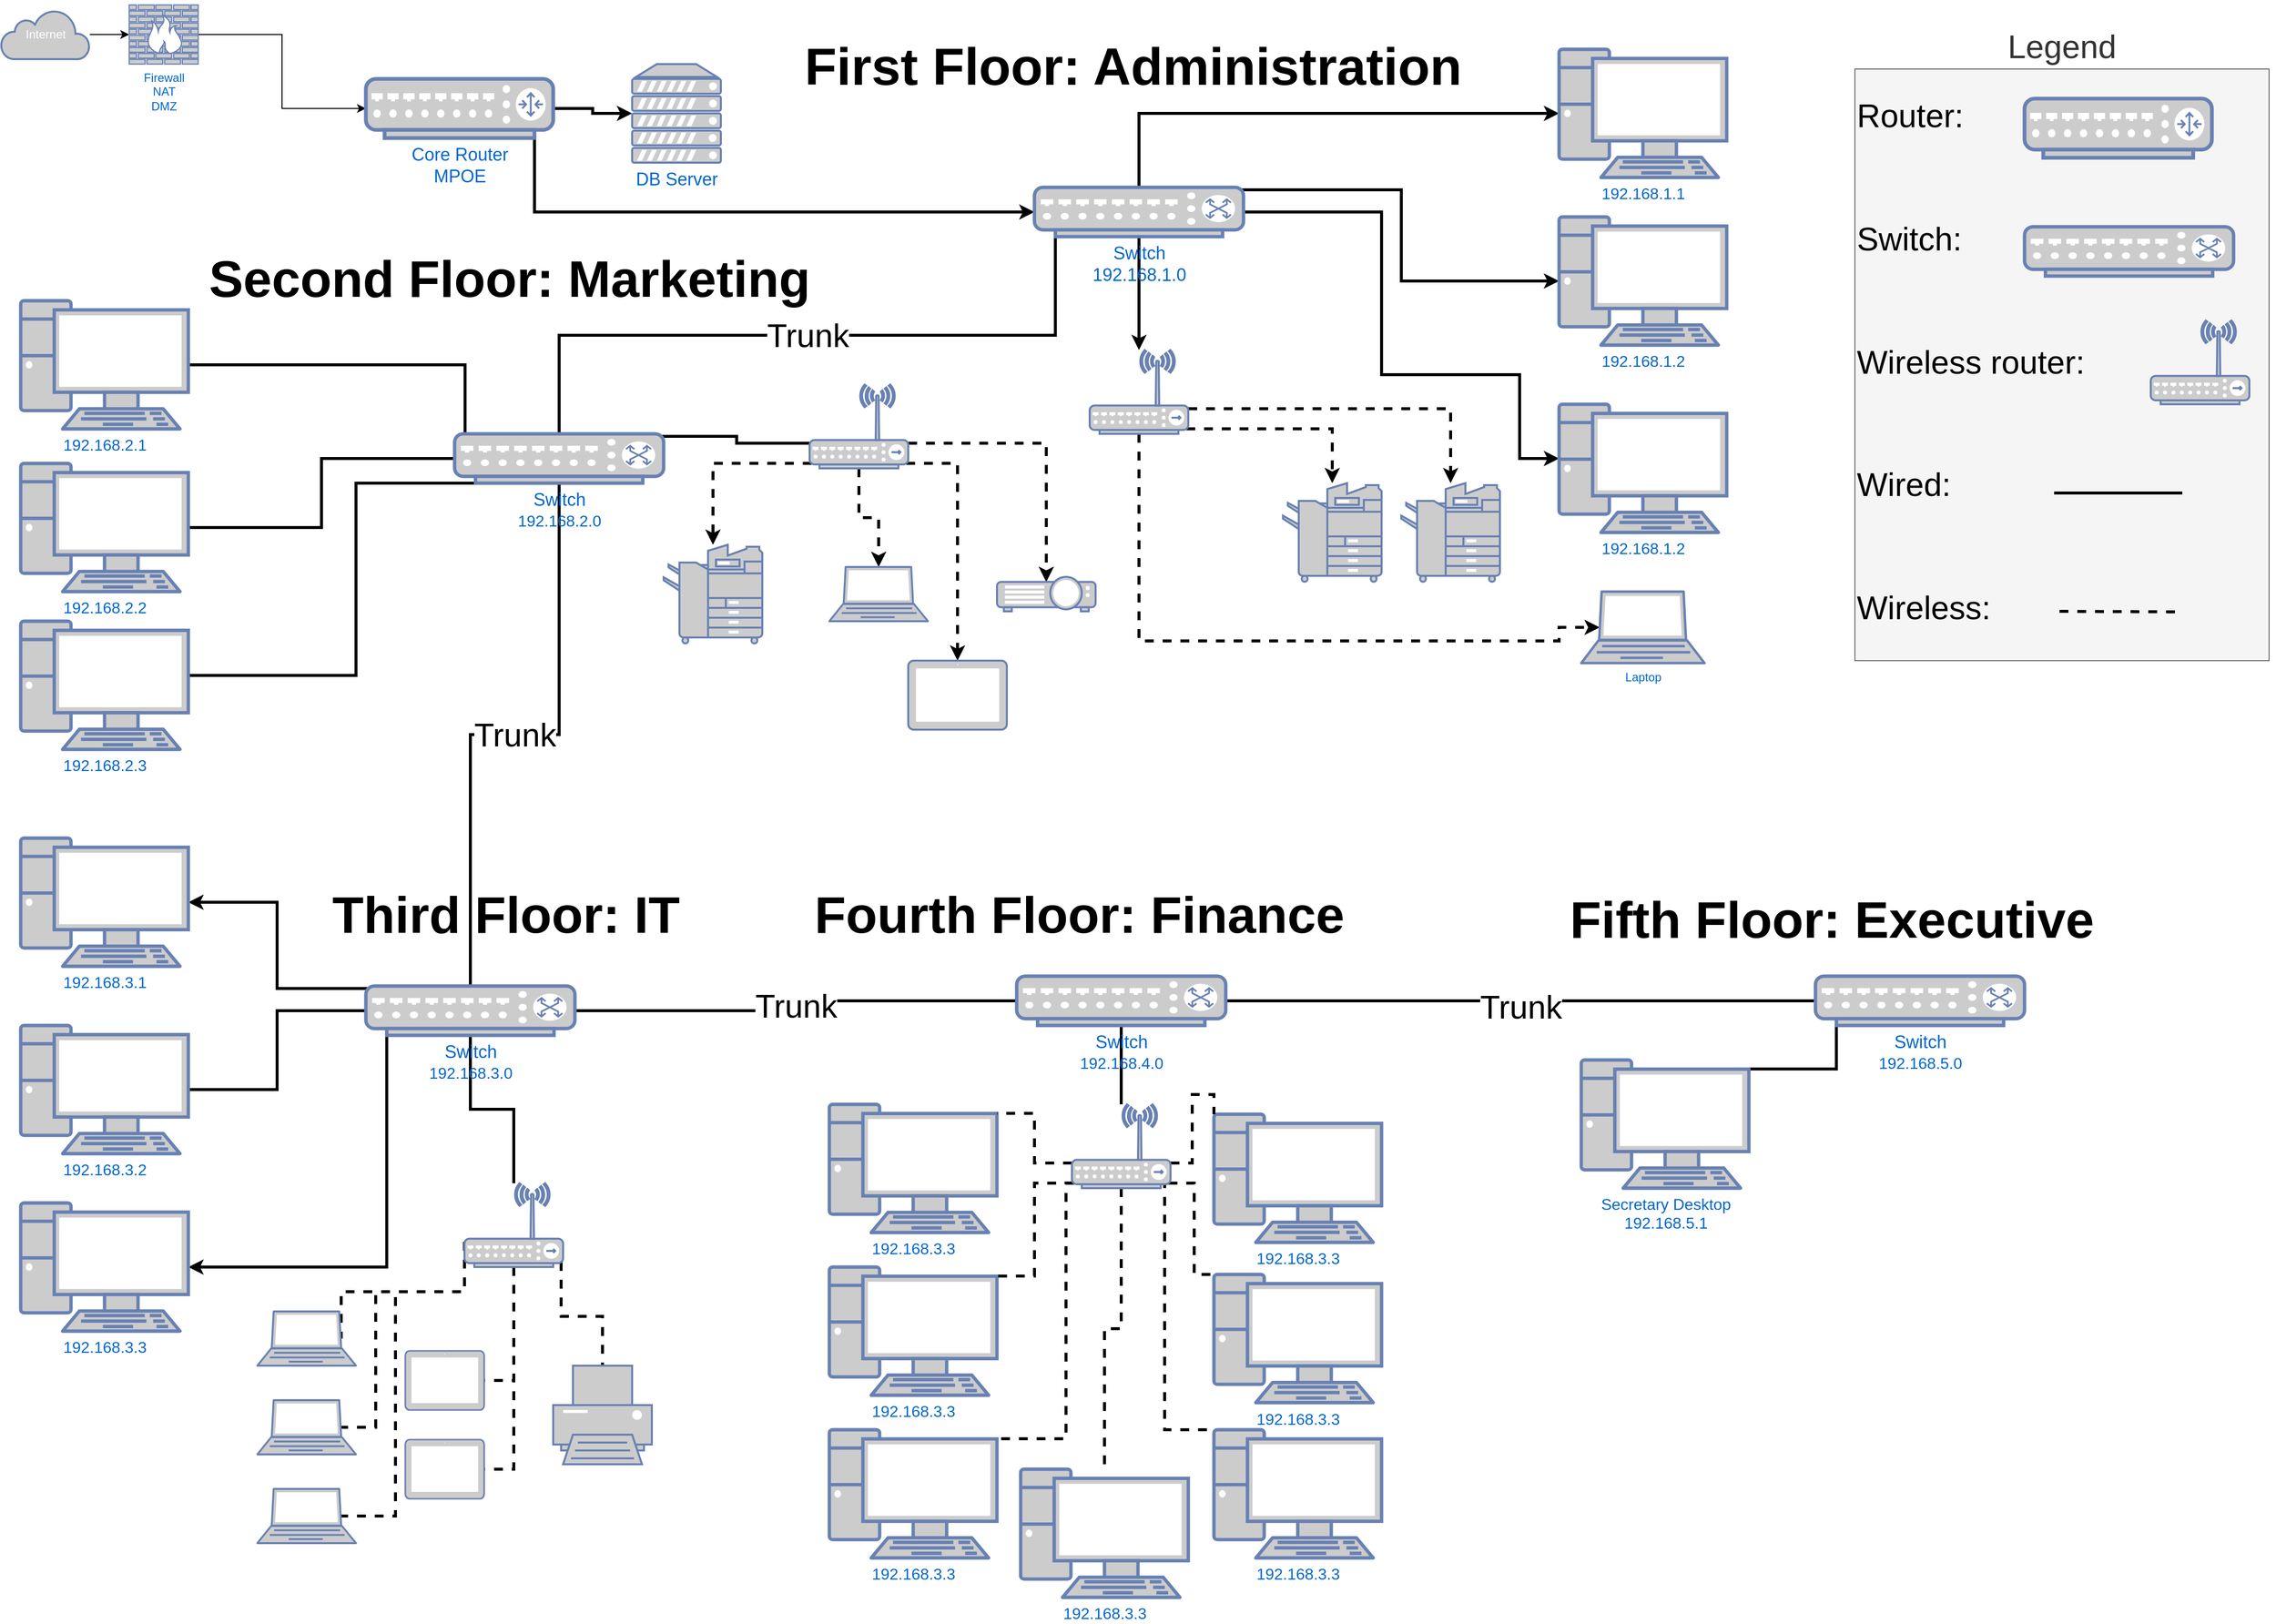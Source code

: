 <mxfile version="17.4.5" type="github">
  <diagram id="P3If8hHnJtQW5MDhgNXn" name="Page-1">
    <mxGraphModel dx="3460" dy="1823" grid="1" gridSize="10" guides="1" tooltips="1" connect="1" arrows="1" fold="1" page="1" pageScale="1" pageWidth="2336" pageHeight="1654" math="0" shadow="0">
      <root>
        <mxCell id="0" />
        <mxCell id="1" parent="0" />
        <mxCell id="7JDwlH0h02J3nJGDVh9B-3" style="edgeStyle=orthogonalEdgeStyle;rounded=0;orthogonalLoop=1;jettySize=auto;html=1;" edge="1" parent="1" source="7JDwlH0h02J3nJGDVh9B-1" target="7JDwlH0h02J3nJGDVh9B-2">
          <mxGeometry relative="1" as="geometry" />
        </mxCell>
        <mxCell id="7JDwlH0h02J3nJGDVh9B-1" value="Internet" style="html=1;outlineConnect=0;fillColor=#CCCCCC;strokeColor=#6881B3;gradientColor=none;gradientDirection=north;strokeWidth=2;shape=mxgraph.networks.cloud;fontColor=#ffffff;" vertex="1" parent="1">
          <mxGeometry x="20" y="10" width="90" height="50" as="geometry" />
        </mxCell>
        <mxCell id="7JDwlH0h02J3nJGDVh9B-5" style="edgeStyle=orthogonalEdgeStyle;rounded=0;orthogonalLoop=1;jettySize=auto;html=1;entryX=0;entryY=0.5;entryDx=0;entryDy=0;entryPerimeter=0;" edge="1" parent="1" source="7JDwlH0h02J3nJGDVh9B-2" target="7JDwlH0h02J3nJGDVh9B-4">
          <mxGeometry relative="1" as="geometry" />
        </mxCell>
        <mxCell id="7JDwlH0h02J3nJGDVh9B-2" value="Firewall&lt;br&gt;NAT&lt;br&gt;DMZ" style="fontColor=#0066CC;verticalAlign=top;verticalLabelPosition=bottom;labelPosition=center;align=center;html=1;outlineConnect=0;fillColor=#CCCCCC;strokeColor=#6881B3;gradientColor=none;gradientDirection=north;strokeWidth=2;shape=mxgraph.networks.firewall;" vertex="1" parent="1">
          <mxGeometry x="150" y="5" width="70" height="60" as="geometry" />
        </mxCell>
        <mxCell id="7JDwlH0h02J3nJGDVh9B-18" style="edgeStyle=orthogonalEdgeStyle;rounded=0;orthogonalLoop=1;jettySize=auto;html=1;exitX=0.9;exitY=1;exitDx=0;exitDy=0;exitPerimeter=0;entryX=0;entryY=0.5;entryDx=0;entryDy=0;entryPerimeter=0;strokeWidth=3;" edge="1" parent="1" source="7JDwlH0h02J3nJGDVh9B-4" target="7JDwlH0h02J3nJGDVh9B-10">
          <mxGeometry relative="1" as="geometry" />
        </mxCell>
        <mxCell id="7JDwlH0h02J3nJGDVh9B-43" style="edgeStyle=orthogonalEdgeStyle;rounded=0;orthogonalLoop=1;jettySize=auto;html=1;entryX=0;entryY=0.5;entryDx=0;entryDy=0;entryPerimeter=0;fontSize=53;strokeWidth=3;" edge="1" parent="1" source="7JDwlH0h02J3nJGDVh9B-4" target="7JDwlH0h02J3nJGDVh9B-42">
          <mxGeometry relative="1" as="geometry" />
        </mxCell>
        <mxCell id="7JDwlH0h02J3nJGDVh9B-4" value="Core Router&lt;br&gt;MPOE" style="fontColor=#0066CC;verticalAlign=top;verticalLabelPosition=bottom;labelPosition=center;align=center;html=1;outlineConnect=0;fillColor=#CCCCCC;strokeColor=#6881B3;gradientColor=none;gradientDirection=north;strokeWidth=2;shape=mxgraph.networks.router;fontSize=18;" vertex="1" parent="1">
          <mxGeometry x="390" y="80" width="190" height="60" as="geometry" />
        </mxCell>
        <mxCell id="7JDwlH0h02J3nJGDVh9B-22" style="edgeStyle=orthogonalEdgeStyle;rounded=0;orthogonalLoop=1;jettySize=auto;html=1;exitX=0.5;exitY=1;exitDx=0;exitDy=0;exitPerimeter=0;strokeWidth=3;" edge="1" parent="1" source="7JDwlH0h02J3nJGDVh9B-10" target="7JDwlH0h02J3nJGDVh9B-21">
          <mxGeometry relative="1" as="geometry" />
        </mxCell>
        <mxCell id="7JDwlH0h02J3nJGDVh9B-27" style="edgeStyle=orthogonalEdgeStyle;rounded=0;orthogonalLoop=1;jettySize=auto;html=1;exitX=0.5;exitY=0;exitDx=0;exitDy=0;exitPerimeter=0;strokeWidth=3;entryX=0;entryY=0.5;entryDx=0;entryDy=0;entryPerimeter=0;" edge="1" parent="1" source="7JDwlH0h02J3nJGDVh9B-10" target="7JDwlH0h02J3nJGDVh9B-19">
          <mxGeometry relative="1" as="geometry" />
        </mxCell>
        <mxCell id="7JDwlH0h02J3nJGDVh9B-28" style="edgeStyle=orthogonalEdgeStyle;rounded=0;orthogonalLoop=1;jettySize=auto;html=1;exitX=0.95;exitY=0.05;exitDx=0;exitDy=0;exitPerimeter=0;entryX=0;entryY=0.5;entryDx=0;entryDy=0;entryPerimeter=0;strokeWidth=3;" edge="1" parent="1" source="7JDwlH0h02J3nJGDVh9B-10" target="7JDwlH0h02J3nJGDVh9B-24">
          <mxGeometry relative="1" as="geometry" />
        </mxCell>
        <mxCell id="7JDwlH0h02J3nJGDVh9B-30" style="edgeStyle=orthogonalEdgeStyle;rounded=0;orthogonalLoop=1;jettySize=auto;html=1;exitX=1;exitY=0.5;exitDx=0;exitDy=0;exitPerimeter=0;strokeWidth=3;" edge="1" parent="1" source="7JDwlH0h02J3nJGDVh9B-10" target="7JDwlH0h02J3nJGDVh9B-39">
          <mxGeometry relative="1" as="geometry">
            <mxPoint x="1600" y="460" as="targetPoint" />
            <Array as="points">
              <mxPoint x="1420" y="215" />
              <mxPoint x="1420" y="380" />
              <mxPoint x="1560" y="380" />
              <mxPoint x="1560" y="465" />
            </Array>
          </mxGeometry>
        </mxCell>
        <mxCell id="7JDwlH0h02J3nJGDVh9B-38" value="Trunk&lt;font style=&quot;font-size: 33px;&quot;&gt;&lt;br style=&quot;font-size: 33px;&quot;&gt;&lt;/font&gt;" style="edgeStyle=orthogonalEdgeStyle;rounded=0;orthogonalLoop=1;jettySize=auto;html=1;exitX=0.1;exitY=1;exitDx=0;exitDy=0;exitPerimeter=0;fontSize=33;strokeWidth=3;endArrow=none;endFill=0;" edge="1" parent="1" source="7JDwlH0h02J3nJGDVh9B-10" target="7JDwlH0h02J3nJGDVh9B-37">
          <mxGeometry relative="1" as="geometry" />
        </mxCell>
        <mxCell id="7JDwlH0h02J3nJGDVh9B-10" value="Switch&lt;br&gt;192.168.1.0" style="fontColor=#0066CC;verticalAlign=top;verticalLabelPosition=bottom;labelPosition=center;align=center;html=1;outlineConnect=0;fillColor=#CCCCCC;strokeColor=#6881B3;gradientColor=none;gradientDirection=north;strokeWidth=2;shape=mxgraph.networks.switch;fontSize=18;" vertex="1" parent="1">
          <mxGeometry x="1068" y="190" width="212" height="50" as="geometry" />
        </mxCell>
        <mxCell id="7JDwlH0h02J3nJGDVh9B-19" value="192.168.1.1" style="fontColor=#0066CC;verticalAlign=top;verticalLabelPosition=bottom;labelPosition=center;align=center;html=1;outlineConnect=0;fillColor=#CCCCCC;strokeColor=#6881B3;gradientColor=none;gradientDirection=north;strokeWidth=2;shape=mxgraph.networks.pc;fontSize=16;" vertex="1" parent="1">
          <mxGeometry x="1600" y="50" width="170" height="130" as="geometry" />
        </mxCell>
        <mxCell id="7JDwlH0h02J3nJGDVh9B-33" style="edgeStyle=orthogonalEdgeStyle;rounded=0;orthogonalLoop=1;jettySize=auto;html=1;exitX=1;exitY=0.7;exitDx=0;exitDy=0;exitPerimeter=0;strokeWidth=3;dashed=1;" edge="1" parent="1" source="7JDwlH0h02J3nJGDVh9B-21" target="7JDwlH0h02J3nJGDVh9B-32">
          <mxGeometry relative="1" as="geometry" />
        </mxCell>
        <mxCell id="7JDwlH0h02J3nJGDVh9B-34" style="edgeStyle=orthogonalEdgeStyle;rounded=0;orthogonalLoop=1;jettySize=auto;html=1;exitX=0.98;exitY=0.94;exitDx=0;exitDy=0;exitPerimeter=0;dashed=1;strokeWidth=3;" edge="1" parent="1" source="7JDwlH0h02J3nJGDVh9B-21" target="7JDwlH0h02J3nJGDVh9B-31">
          <mxGeometry relative="1" as="geometry" />
        </mxCell>
        <mxCell id="7JDwlH0h02J3nJGDVh9B-36" style="edgeStyle=orthogonalEdgeStyle;rounded=0;orthogonalLoop=1;jettySize=auto;html=1;exitX=0.5;exitY=1;exitDx=0;exitDy=0;exitPerimeter=0;dashed=1;strokeWidth=3;entryX=0.15;entryY=0.5;entryDx=0;entryDy=0;entryPerimeter=0;" edge="1" parent="1" source="7JDwlH0h02J3nJGDVh9B-21" target="7JDwlH0h02J3nJGDVh9B-35">
          <mxGeometry relative="1" as="geometry">
            <Array as="points">
              <mxPoint x="1174" y="650" />
              <mxPoint x="1600" y="650" />
              <mxPoint x="1600" y="636" />
            </Array>
          </mxGeometry>
        </mxCell>
        <mxCell id="7JDwlH0h02J3nJGDVh9B-21" value="" style="fontColor=#0066CC;verticalAlign=top;verticalLabelPosition=bottom;labelPosition=center;align=center;html=1;outlineConnect=0;fillColor=#CCCCCC;strokeColor=#6881B3;gradientColor=none;gradientDirection=north;strokeWidth=2;shape=mxgraph.networks.wireless_hub;" vertex="1" parent="1">
          <mxGeometry x="1124" y="355" width="100" height="85" as="geometry" />
        </mxCell>
        <mxCell id="7JDwlH0h02J3nJGDVh9B-24" value="192.168.1.2" style="fontColor=#0066CC;verticalAlign=top;verticalLabelPosition=bottom;labelPosition=center;align=center;html=1;outlineConnect=0;fillColor=#CCCCCC;strokeColor=#6881B3;gradientColor=none;gradientDirection=north;strokeWidth=2;shape=mxgraph.networks.pc;fontSize=16;" vertex="1" parent="1">
          <mxGeometry x="1600" y="220" width="170" height="130" as="geometry" />
        </mxCell>
        <mxCell id="7JDwlH0h02J3nJGDVh9B-31" value="" style="fontColor=#0066CC;verticalAlign=top;verticalLabelPosition=bottom;labelPosition=center;align=center;html=1;outlineConnect=0;fillColor=#CCCCCC;strokeColor=#6881B3;gradientColor=none;gradientDirection=north;strokeWidth=2;shape=mxgraph.networks.copier;" vertex="1" parent="1">
          <mxGeometry x="1320" y="490" width="100" height="100" as="geometry" />
        </mxCell>
        <mxCell id="7JDwlH0h02J3nJGDVh9B-32" value="" style="fontColor=#0066CC;verticalAlign=top;verticalLabelPosition=bottom;labelPosition=center;align=center;html=1;outlineConnect=0;fillColor=#CCCCCC;strokeColor=#6881B3;gradientColor=none;gradientDirection=north;strokeWidth=2;shape=mxgraph.networks.copier;" vertex="1" parent="1">
          <mxGeometry x="1440" y="490" width="100" height="100" as="geometry" />
        </mxCell>
        <mxCell id="7JDwlH0h02J3nJGDVh9B-35" value="Laptop" style="fontColor=#0066CC;verticalAlign=top;verticalLabelPosition=bottom;labelPosition=center;align=center;html=1;outlineConnect=0;fillColor=#CCCCCC;strokeColor=#6881B3;gradientColor=none;gradientDirection=north;strokeWidth=2;shape=mxgraph.networks.laptop;" vertex="1" parent="1">
          <mxGeometry x="1622.5" y="600" width="125" height="72.5" as="geometry" />
        </mxCell>
        <mxCell id="7JDwlH0h02J3nJGDVh9B-46" style="edgeStyle=orthogonalEdgeStyle;rounded=0;orthogonalLoop=1;jettySize=auto;html=1;exitX=0.95;exitY=0.05;exitDx=0;exitDy=0;exitPerimeter=0;entryX=0;entryY=0.7;entryDx=0;entryDy=0;entryPerimeter=0;fontSize=18;strokeWidth=3;endArrow=none;endFill=0;" edge="1" parent="1" source="7JDwlH0h02J3nJGDVh9B-37" target="7JDwlH0h02J3nJGDVh9B-45">
          <mxGeometry relative="1" as="geometry" />
        </mxCell>
        <mxCell id="7JDwlH0h02J3nJGDVh9B-50" style="edgeStyle=orthogonalEdgeStyle;rounded=0;orthogonalLoop=1;jettySize=auto;html=1;exitX=0.05;exitY=0.05;exitDx=0;exitDy=0;exitPerimeter=0;entryX=1;entryY=0.5;entryDx=0;entryDy=0;entryPerimeter=0;fontSize=18;strokeWidth=3;endArrow=none;endFill=0;" edge="1" parent="1" source="7JDwlH0h02J3nJGDVh9B-37" target="7JDwlH0h02J3nJGDVh9B-49">
          <mxGeometry relative="1" as="geometry">
            <Array as="points">
              <mxPoint x="491" y="370" />
            </Array>
          </mxGeometry>
        </mxCell>
        <mxCell id="7JDwlH0h02J3nJGDVh9B-51" style="edgeStyle=orthogonalEdgeStyle;rounded=0;orthogonalLoop=1;jettySize=auto;html=1;exitX=0;exitY=0.5;exitDx=0;exitDy=0;exitPerimeter=0;entryX=1;entryY=0.5;entryDx=0;entryDy=0;entryPerimeter=0;fontSize=18;strokeWidth=3;endArrow=none;endFill=0;" edge="1" parent="1" source="7JDwlH0h02J3nJGDVh9B-37" target="7JDwlH0h02J3nJGDVh9B-48">
          <mxGeometry relative="1" as="geometry" />
        </mxCell>
        <mxCell id="7JDwlH0h02J3nJGDVh9B-52" style="edgeStyle=orthogonalEdgeStyle;rounded=0;orthogonalLoop=1;jettySize=auto;html=1;exitX=0.1;exitY=1;exitDx=0;exitDy=0;exitPerimeter=0;entryX=1;entryY=0.5;entryDx=0;entryDy=0;entryPerimeter=0;fontSize=18;strokeWidth=3;endArrow=none;endFill=0;" edge="1" parent="1" source="7JDwlH0h02J3nJGDVh9B-37" target="7JDwlH0h02J3nJGDVh9B-47">
          <mxGeometry relative="1" as="geometry">
            <Array as="points">
              <mxPoint x="380" y="490" />
              <mxPoint x="380" y="685" />
            </Array>
          </mxGeometry>
        </mxCell>
        <mxCell id="7JDwlH0h02J3nJGDVh9B-55" value="Trunk&lt;font style=&quot;font-size: 33px;&quot;&gt;&lt;br style=&quot;font-size: 33px;&quot;&gt;&lt;/font&gt;" style="edgeStyle=orthogonalEdgeStyle;rounded=0;orthogonalLoop=1;jettySize=auto;html=1;fontSize=33;strokeWidth=3;endArrow=none;endFill=0;" edge="1" parent="1" source="7JDwlH0h02J3nJGDVh9B-37" target="7JDwlH0h02J3nJGDVh9B-54">
          <mxGeometry relative="1" as="geometry" />
        </mxCell>
        <mxCell id="7JDwlH0h02J3nJGDVh9B-37" value="&lt;span style=&quot;font-size: 18px&quot;&gt;Switch&lt;br&gt;&lt;/span&gt;192.168.2.0" style="fontColor=#0066CC;verticalAlign=top;verticalLabelPosition=bottom;labelPosition=center;align=center;html=1;outlineConnect=0;fillColor=#CCCCCC;strokeColor=#6881B3;gradientColor=none;gradientDirection=north;strokeWidth=2;shape=mxgraph.networks.switch;fontSize=16;" vertex="1" parent="1">
          <mxGeometry x="480" y="440" width="212" height="50" as="geometry" />
        </mxCell>
        <mxCell id="7JDwlH0h02J3nJGDVh9B-39" value="192.168.1.2" style="fontColor=#0066CC;verticalAlign=top;verticalLabelPosition=bottom;labelPosition=center;align=center;html=1;outlineConnect=0;fillColor=#CCCCCC;strokeColor=#6881B3;gradientColor=none;gradientDirection=north;strokeWidth=2;shape=mxgraph.networks.pc;fontSize=16;" vertex="1" parent="1">
          <mxGeometry x="1600" y="410" width="170" height="130" as="geometry" />
        </mxCell>
        <mxCell id="7JDwlH0h02J3nJGDVh9B-40" value="Legend" style="rounded=0;whiteSpace=wrap;html=1;fontSize=33;labelPosition=center;verticalLabelPosition=top;align=center;verticalAlign=bottom;fillColor=#f5f5f5;strokeColor=#666666;fontColor=#333333;" vertex="1" parent="1">
          <mxGeometry x="1900" y="70" width="420" height="600" as="geometry" />
        </mxCell>
        <mxCell id="7JDwlH0h02J3nJGDVh9B-41" value="&lt;h1 style=&quot;font-size: 53px&quot;&gt;First Floor: Administration&lt;/h1&gt;" style="text;html=1;strokeColor=none;fillColor=none;spacing=5;spacingTop=-20;whiteSpace=wrap;overflow=hidden;rounded=0;fontSize=33;" vertex="1" parent="1">
          <mxGeometry x="830" y="10" width="720" height="105" as="geometry" />
        </mxCell>
        <mxCell id="7JDwlH0h02J3nJGDVh9B-42" value="DB Server&lt;font style=&quot;font-size: 18px;&quot;&gt;&lt;br style=&quot;font-size: 18px;&quot;&gt;&lt;/font&gt;" style="fontColor=#0066CC;verticalAlign=top;verticalLabelPosition=bottom;labelPosition=center;align=center;html=1;outlineConnect=0;fillColor=#CCCCCC;strokeColor=#6881B3;gradientColor=none;gradientDirection=north;strokeWidth=2;shape=mxgraph.networks.server;fontSize=18;" vertex="1" parent="1">
          <mxGeometry x="660" y="65" width="90" height="100" as="geometry" />
        </mxCell>
        <mxCell id="7JDwlH0h02J3nJGDVh9B-59" style="edgeStyle=orthogonalEdgeStyle;rounded=0;orthogonalLoop=1;jettySize=auto;html=1;exitX=0.02;exitY=0.94;exitDx=0;exitDy=0;exitPerimeter=0;fontSize=33;strokeWidth=3;dashed=1;" edge="1" parent="1" source="7JDwlH0h02J3nJGDVh9B-45" target="7JDwlH0h02J3nJGDVh9B-57">
          <mxGeometry relative="1" as="geometry" />
        </mxCell>
        <mxCell id="7JDwlH0h02J3nJGDVh9B-60" style="edgeStyle=orthogonalEdgeStyle;rounded=0;orthogonalLoop=1;jettySize=auto;html=1;exitX=0.5;exitY=1;exitDx=0;exitDy=0;exitPerimeter=0;entryX=0.5;entryY=0;entryDx=0;entryDy=0;entryPerimeter=0;fontSize=33;strokeWidth=3;dashed=1;" edge="1" parent="1" source="7JDwlH0h02J3nJGDVh9B-45" target="7JDwlH0h02J3nJGDVh9B-58">
          <mxGeometry relative="1" as="geometry" />
        </mxCell>
        <mxCell id="7JDwlH0h02J3nJGDVh9B-63" style="edgeStyle=orthogonalEdgeStyle;rounded=0;orthogonalLoop=1;jettySize=auto;html=1;exitX=1;exitY=0.7;exitDx=0;exitDy=0;exitPerimeter=0;entryX=0.5;entryY=0.15;entryDx=0;entryDy=0;entryPerimeter=0;fontSize=33;strokeWidth=3;dashed=1;" edge="1" parent="1" source="7JDwlH0h02J3nJGDVh9B-45" target="7JDwlH0h02J3nJGDVh9B-56">
          <mxGeometry relative="1" as="geometry" />
        </mxCell>
        <mxCell id="7JDwlH0h02J3nJGDVh9B-65" style="edgeStyle=orthogonalEdgeStyle;rounded=0;orthogonalLoop=1;jettySize=auto;html=1;exitX=0.98;exitY=0.94;exitDx=0;exitDy=0;exitPerimeter=0;fontSize=33;strokeWidth=3;dashed=1;" edge="1" parent="1" source="7JDwlH0h02J3nJGDVh9B-45" target="7JDwlH0h02J3nJGDVh9B-64">
          <mxGeometry relative="1" as="geometry">
            <Array as="points">
              <mxPoint x="990" y="470" />
            </Array>
          </mxGeometry>
        </mxCell>
        <mxCell id="7JDwlH0h02J3nJGDVh9B-45" value="" style="fontColor=#0066CC;verticalAlign=top;verticalLabelPosition=bottom;labelPosition=center;align=center;html=1;outlineConnect=0;fillColor=#CCCCCC;strokeColor=#6881B3;gradientColor=none;gradientDirection=north;strokeWidth=2;shape=mxgraph.networks.wireless_hub;fontSize=18;" vertex="1" parent="1">
          <mxGeometry x="840" y="390" width="100" height="85" as="geometry" />
        </mxCell>
        <mxCell id="7JDwlH0h02J3nJGDVh9B-47" value="192.168.2.3" style="fontColor=#0066CC;verticalAlign=top;verticalLabelPosition=bottom;labelPosition=center;align=center;html=1;outlineConnect=0;fillColor=#CCCCCC;strokeColor=#6881B3;gradientColor=none;gradientDirection=north;strokeWidth=2;shape=mxgraph.networks.pc;fontSize=16;" vertex="1" parent="1">
          <mxGeometry x="40" y="630" width="170" height="130" as="geometry" />
        </mxCell>
        <mxCell id="7JDwlH0h02J3nJGDVh9B-48" value="192.168.2.2" style="fontColor=#0066CC;verticalAlign=top;verticalLabelPosition=bottom;labelPosition=center;align=center;html=1;outlineConnect=0;fillColor=#CCCCCC;strokeColor=#6881B3;gradientColor=none;gradientDirection=north;strokeWidth=2;shape=mxgraph.networks.pc;fontSize=16;" vertex="1" parent="1">
          <mxGeometry x="40" y="470" width="170" height="130" as="geometry" />
        </mxCell>
        <mxCell id="7JDwlH0h02J3nJGDVh9B-49" value="192.168.2.1" style="fontColor=#0066CC;verticalAlign=top;verticalLabelPosition=bottom;labelPosition=center;align=center;html=1;outlineConnect=0;fillColor=#CCCCCC;strokeColor=#6881B3;gradientColor=none;gradientDirection=north;strokeWidth=2;shape=mxgraph.networks.pc;fontSize=16;" vertex="1" parent="1">
          <mxGeometry x="40" y="305" width="170" height="130" as="geometry" />
        </mxCell>
        <mxCell id="7JDwlH0h02J3nJGDVh9B-53" value="&lt;h1&gt;&lt;font style=&quot;font-size: 52px&quot;&gt;Second Floor: Marketing&lt;/font&gt;&lt;/h1&gt;" style="text;html=1;strokeColor=none;fillColor=none;spacing=5;spacingTop=-20;whiteSpace=wrap;overflow=hidden;rounded=0;fontSize=33;" vertex="1" parent="1">
          <mxGeometry x="226" y="205" width="680" height="150" as="geometry" />
        </mxCell>
        <mxCell id="7JDwlH0h02J3nJGDVh9B-69" style="edgeStyle=orthogonalEdgeStyle;rounded=0;orthogonalLoop=1;jettySize=auto;html=1;exitX=0.05;exitY=0.05;exitDx=0;exitDy=0;exitPerimeter=0;entryX=1;entryY=0.5;entryDx=0;entryDy=0;entryPerimeter=0;fontSize=33;strokeWidth=3;" edge="1" parent="1" source="7JDwlH0h02J3nJGDVh9B-54" target="7JDwlH0h02J3nJGDVh9B-68">
          <mxGeometry relative="1" as="geometry" />
        </mxCell>
        <mxCell id="7JDwlH0h02J3nJGDVh9B-70" style="edgeStyle=orthogonalEdgeStyle;rounded=0;orthogonalLoop=1;jettySize=auto;html=1;exitX=0;exitY=0.5;exitDx=0;exitDy=0;exitPerimeter=0;entryX=1;entryY=0.5;entryDx=0;entryDy=0;entryPerimeter=0;fontSize=33;strokeWidth=3;endArrow=none;endFill=0;" edge="1" parent="1" source="7JDwlH0h02J3nJGDVh9B-54" target="7JDwlH0h02J3nJGDVh9B-67">
          <mxGeometry relative="1" as="geometry" />
        </mxCell>
        <mxCell id="7JDwlH0h02J3nJGDVh9B-71" style="edgeStyle=orthogonalEdgeStyle;rounded=0;orthogonalLoop=1;jettySize=auto;html=1;exitX=0.1;exitY=1;exitDx=0;exitDy=0;exitPerimeter=0;entryX=1;entryY=0.5;entryDx=0;entryDy=0;entryPerimeter=0;fontSize=33;strokeWidth=3;" edge="1" parent="1" source="7JDwlH0h02J3nJGDVh9B-54" target="7JDwlH0h02J3nJGDVh9B-66">
          <mxGeometry relative="1" as="geometry" />
        </mxCell>
        <mxCell id="7JDwlH0h02J3nJGDVh9B-73" value="Trunk" style="edgeStyle=orthogonalEdgeStyle;rounded=0;orthogonalLoop=1;jettySize=auto;html=1;exitX=1;exitY=0.5;exitDx=0;exitDy=0;exitPerimeter=0;entryX=0;entryY=0.5;entryDx=0;entryDy=0;entryPerimeter=0;fontSize=33;strokeWidth=3;endArrow=none;endFill=0;" edge="1" parent="1" source="7JDwlH0h02J3nJGDVh9B-54" target="7JDwlH0h02J3nJGDVh9B-72">
          <mxGeometry relative="1" as="geometry" />
        </mxCell>
        <mxCell id="7JDwlH0h02J3nJGDVh9B-78" style="edgeStyle=orthogonalEdgeStyle;rounded=0;orthogonalLoop=1;jettySize=auto;html=1;exitX=0.5;exitY=1;exitDx=0;exitDy=0;exitPerimeter=0;fontSize=33;endArrow=none;endFill=0;strokeWidth=3;" edge="1" parent="1" source="7JDwlH0h02J3nJGDVh9B-54" target="7JDwlH0h02J3nJGDVh9B-76">
          <mxGeometry relative="1" as="geometry" />
        </mxCell>
        <mxCell id="7JDwlH0h02J3nJGDVh9B-54" value="&lt;span style=&quot;font-size: 18px&quot;&gt;Switch&lt;br&gt;&lt;/span&gt;192.168.3.0" style="fontColor=#0066CC;verticalAlign=top;verticalLabelPosition=bottom;labelPosition=center;align=center;html=1;outlineConnect=0;fillColor=#CCCCCC;strokeColor=#6881B3;gradientColor=none;gradientDirection=north;strokeWidth=2;shape=mxgraph.networks.switch;fontSize=16;" vertex="1" parent="1">
          <mxGeometry x="390" y="1000" width="212" height="50" as="geometry" />
        </mxCell>
        <mxCell id="7JDwlH0h02J3nJGDVh9B-56" value="" style="fontColor=#0066CC;verticalAlign=top;verticalLabelPosition=bottom;labelPosition=center;align=center;html=1;outlineConnect=0;fillColor=#CCCCCC;strokeColor=#6881B3;gradientColor=none;gradientDirection=north;strokeWidth=2;shape=mxgraph.networks.video_projector;fontSize=33;" vertex="1" parent="1">
          <mxGeometry x="1030" y="585" width="100" height="35" as="geometry" />
        </mxCell>
        <mxCell id="7JDwlH0h02J3nJGDVh9B-57" value="" style="fontColor=#0066CC;verticalAlign=top;verticalLabelPosition=bottom;labelPosition=center;align=center;html=1;outlineConnect=0;fillColor=#CCCCCC;strokeColor=#6881B3;gradientColor=none;gradientDirection=north;strokeWidth=2;shape=mxgraph.networks.copier;fontSize=33;" vertex="1" parent="1">
          <mxGeometry x="692" y="552.5" width="100" height="100" as="geometry" />
        </mxCell>
        <mxCell id="7JDwlH0h02J3nJGDVh9B-58" value="" style="fontColor=#0066CC;verticalAlign=top;verticalLabelPosition=bottom;labelPosition=center;align=center;html=1;outlineConnect=0;fillColor=#CCCCCC;strokeColor=#6881B3;gradientColor=none;gradientDirection=north;strokeWidth=2;shape=mxgraph.networks.laptop;fontSize=33;" vertex="1" parent="1">
          <mxGeometry x="860" y="575" width="100" height="55" as="geometry" />
        </mxCell>
        <mxCell id="7JDwlH0h02J3nJGDVh9B-64" value="" style="fontColor=#0066CC;verticalAlign=top;verticalLabelPosition=bottom;labelPosition=center;align=center;html=1;outlineConnect=0;fillColor=#CCCCCC;strokeColor=#6881B3;gradientColor=none;gradientDirection=north;strokeWidth=2;shape=mxgraph.networks.tablet;fontSize=33;" vertex="1" parent="1">
          <mxGeometry x="940" y="670" width="100" height="70" as="geometry" />
        </mxCell>
        <mxCell id="7JDwlH0h02J3nJGDVh9B-66" value="192.168.3.3" style="fontColor=#0066CC;verticalAlign=top;verticalLabelPosition=bottom;labelPosition=center;align=center;html=1;outlineConnect=0;fillColor=#CCCCCC;strokeColor=#6881B3;gradientColor=none;gradientDirection=north;strokeWidth=2;shape=mxgraph.networks.pc;fontSize=16;" vertex="1" parent="1">
          <mxGeometry x="40" y="1220" width="170" height="130" as="geometry" />
        </mxCell>
        <mxCell id="7JDwlH0h02J3nJGDVh9B-67" value="192.168.3.2" style="fontColor=#0066CC;verticalAlign=top;verticalLabelPosition=bottom;labelPosition=center;align=center;html=1;outlineConnect=0;fillColor=#CCCCCC;strokeColor=#6881B3;gradientColor=none;gradientDirection=north;strokeWidth=2;shape=mxgraph.networks.pc;fontSize=16;" vertex="1" parent="1">
          <mxGeometry x="40" y="1040" width="170" height="130" as="geometry" />
        </mxCell>
        <mxCell id="7JDwlH0h02J3nJGDVh9B-68" value="192.168.3.1" style="fontColor=#0066CC;verticalAlign=top;verticalLabelPosition=bottom;labelPosition=center;align=center;html=1;outlineConnect=0;fillColor=#CCCCCC;strokeColor=#6881B3;gradientColor=none;gradientDirection=north;strokeWidth=2;shape=mxgraph.networks.pc;fontSize=16;" vertex="1" parent="1">
          <mxGeometry x="40" y="850" width="170" height="130" as="geometry" />
        </mxCell>
        <mxCell id="7JDwlH0h02J3nJGDVh9B-95" value="&lt;font style=&quot;font-size: 33px&quot;&gt;Trunk&lt;/font&gt;" style="edgeStyle=orthogonalEdgeStyle;rounded=0;orthogonalLoop=1;jettySize=auto;html=1;exitX=1;exitY=0.5;exitDx=0;exitDy=0;exitPerimeter=0;fontSize=52;endArrow=none;endFill=0;strokeWidth=3;" edge="1" parent="1" source="7JDwlH0h02J3nJGDVh9B-72" target="7JDwlH0h02J3nJGDVh9B-74">
          <mxGeometry relative="1" as="geometry" />
        </mxCell>
        <mxCell id="7JDwlH0h02J3nJGDVh9B-104" style="edgeStyle=orthogonalEdgeStyle;rounded=0;orthogonalLoop=1;jettySize=auto;html=1;exitX=0.5;exitY=1;exitDx=0;exitDy=0;exitPerimeter=0;fontSize=33;endArrow=none;endFill=0;strokeWidth=3;" edge="1" parent="1" source="7JDwlH0h02J3nJGDVh9B-72" target="7JDwlH0h02J3nJGDVh9B-103">
          <mxGeometry relative="1" as="geometry" />
        </mxCell>
        <mxCell id="7JDwlH0h02J3nJGDVh9B-72" value="&lt;span style=&quot;font-size: 18px&quot;&gt;Switch&lt;br&gt;&lt;/span&gt;192.168.4.0" style="fontColor=#0066CC;verticalAlign=top;verticalLabelPosition=bottom;labelPosition=center;align=center;html=1;outlineConnect=0;fillColor=#CCCCCC;strokeColor=#6881B3;gradientColor=none;gradientDirection=north;strokeWidth=2;shape=mxgraph.networks.switch;fontSize=16;" vertex="1" parent="1">
          <mxGeometry x="1050" y="990" width="212" height="50" as="geometry" />
        </mxCell>
        <mxCell id="7JDwlH0h02J3nJGDVh9B-116" style="edgeStyle=orthogonalEdgeStyle;rounded=0;orthogonalLoop=1;jettySize=auto;html=1;exitX=0.1;exitY=1;exitDx=0;exitDy=0;exitPerimeter=0;entryX=1;entryY=0.07;entryDx=0;entryDy=0;entryPerimeter=0;fontSize=33;endArrow=none;endFill=0;strokeWidth=3;" edge="1" parent="1" source="7JDwlH0h02J3nJGDVh9B-74" target="7JDwlH0h02J3nJGDVh9B-115">
          <mxGeometry relative="1" as="geometry" />
        </mxCell>
        <mxCell id="7JDwlH0h02J3nJGDVh9B-74" value="&lt;span style=&quot;font-size: 18px&quot;&gt;Switch&lt;br&gt;&lt;/span&gt;192.168.5.0" style="fontColor=#0066CC;verticalAlign=top;verticalLabelPosition=bottom;labelPosition=center;align=center;html=1;outlineConnect=0;fillColor=#CCCCCC;strokeColor=#6881B3;gradientColor=none;gradientDirection=north;strokeWidth=2;shape=mxgraph.networks.switch;fontSize=16;" vertex="1" parent="1">
          <mxGeometry x="1860" y="990" width="212" height="50" as="geometry" />
        </mxCell>
        <mxCell id="7JDwlH0h02J3nJGDVh9B-90" style="edgeStyle=orthogonalEdgeStyle;rounded=0;orthogonalLoop=1;jettySize=auto;html=1;exitX=0;exitY=0.7;exitDx=0;exitDy=0;exitPerimeter=0;entryX=0.85;entryY=0.5;entryDx=0;entryDy=0;entryPerimeter=0;fontSize=52;endArrow=none;endFill=0;strokeWidth=3;dashed=1;" edge="1" parent="1" source="7JDwlH0h02J3nJGDVh9B-76" target="7JDwlH0h02J3nJGDVh9B-85">
          <mxGeometry relative="1" as="geometry">
            <Array as="points">
              <mxPoint x="490" y="1310" />
              <mxPoint x="365" y="1310" />
            </Array>
          </mxGeometry>
        </mxCell>
        <mxCell id="7JDwlH0h02J3nJGDVh9B-91" style="edgeStyle=orthogonalEdgeStyle;rounded=0;orthogonalLoop=1;jettySize=auto;html=1;exitX=0;exitY=0.7;exitDx=0;exitDy=0;exitPerimeter=0;entryX=0.85;entryY=0.5;entryDx=0;entryDy=0;entryPerimeter=0;fontSize=52;endArrow=none;endFill=0;strokeWidth=3;dashed=1;" edge="1" parent="1" source="7JDwlH0h02J3nJGDVh9B-76" target="7JDwlH0h02J3nJGDVh9B-86">
          <mxGeometry relative="1" as="geometry">
            <Array as="points">
              <mxPoint x="490" y="1310" />
              <mxPoint x="400" y="1310" />
              <mxPoint x="400" y="1448" />
            </Array>
          </mxGeometry>
        </mxCell>
        <mxCell id="7JDwlH0h02J3nJGDVh9B-92" style="edgeStyle=orthogonalEdgeStyle;rounded=0;orthogonalLoop=1;jettySize=auto;html=1;exitX=0;exitY=0.7;exitDx=0;exitDy=0;exitPerimeter=0;entryX=0.85;entryY=0.5;entryDx=0;entryDy=0;entryPerimeter=0;fontSize=52;endArrow=none;endFill=0;strokeWidth=3;dashed=1;" edge="1" parent="1" source="7JDwlH0h02J3nJGDVh9B-76" target="7JDwlH0h02J3nJGDVh9B-87">
          <mxGeometry relative="1" as="geometry">
            <Array as="points">
              <mxPoint x="490" y="1310" />
              <mxPoint x="420" y="1310" />
              <mxPoint x="420" y="1538" />
            </Array>
          </mxGeometry>
        </mxCell>
        <mxCell id="7JDwlH0h02J3nJGDVh9B-93" style="edgeStyle=orthogonalEdgeStyle;rounded=0;orthogonalLoop=1;jettySize=auto;html=1;exitX=0.5;exitY=1;exitDx=0;exitDy=0;exitPerimeter=0;entryX=1;entryY=0.5;entryDx=0;entryDy=0;entryPerimeter=0;dashed=1;fontSize=52;endArrow=none;endFill=0;strokeWidth=3;" edge="1" parent="1" source="7JDwlH0h02J3nJGDVh9B-76" target="7JDwlH0h02J3nJGDVh9B-88">
          <mxGeometry relative="1" as="geometry" />
        </mxCell>
        <mxCell id="7JDwlH0h02J3nJGDVh9B-94" style="edgeStyle=orthogonalEdgeStyle;rounded=0;orthogonalLoop=1;jettySize=auto;html=1;exitX=0.5;exitY=1;exitDx=0;exitDy=0;exitPerimeter=0;entryX=1;entryY=0.5;entryDx=0;entryDy=0;entryPerimeter=0;dashed=1;fontSize=52;endArrow=none;endFill=0;strokeWidth=3;" edge="1" parent="1" source="7JDwlH0h02J3nJGDVh9B-76" target="7JDwlH0h02J3nJGDVh9B-89">
          <mxGeometry relative="1" as="geometry" />
        </mxCell>
        <mxCell id="7JDwlH0h02J3nJGDVh9B-113" style="edgeStyle=orthogonalEdgeStyle;rounded=0;orthogonalLoop=1;jettySize=auto;html=1;exitX=0.98;exitY=0.94;exitDx=0;exitDy=0;exitPerimeter=0;entryX=0.5;entryY=0;entryDx=0;entryDy=0;entryPerimeter=0;dashed=1;fontSize=33;endArrow=none;endFill=0;strokeWidth=3;" edge="1" parent="1" source="7JDwlH0h02J3nJGDVh9B-76" target="7JDwlH0h02J3nJGDVh9B-112">
          <mxGeometry relative="1" as="geometry" />
        </mxCell>
        <mxCell id="7JDwlH0h02J3nJGDVh9B-76" value="" style="fontColor=#0066CC;verticalAlign=top;verticalLabelPosition=bottom;labelPosition=center;align=center;html=1;outlineConnect=0;fillColor=#CCCCCC;strokeColor=#6881B3;gradientColor=none;gradientDirection=north;strokeWidth=2;shape=mxgraph.networks.wireless_hub;fontSize=18;" vertex="1" parent="1">
          <mxGeometry x="490" y="1200" width="100" height="85" as="geometry" />
        </mxCell>
        <mxCell id="7JDwlH0h02J3nJGDVh9B-77" value="&lt;h1&gt;&lt;font style=&quot;font-size: 52px&quot;&gt;Third Floor: IT&lt;/font&gt;&lt;/h1&gt;" style="text;html=1;strokeColor=none;fillColor=none;spacing=5;spacingTop=-20;whiteSpace=wrap;overflow=hidden;rounded=0;fontSize=33;" vertex="1" parent="1">
          <mxGeometry x="351" y="850" width="470" height="120" as="geometry" />
        </mxCell>
        <mxCell id="7JDwlH0h02J3nJGDVh9B-79" value="&lt;h1&gt;&lt;font style=&quot;font-size: 52px&quot;&gt;Fourth Floor: Finance&lt;/font&gt;&lt;/h1&gt;" style="text;html=1;strokeColor=none;fillColor=none;spacing=5;spacingTop=-20;whiteSpace=wrap;overflow=hidden;rounded=0;fontSize=33;" vertex="1" parent="1">
          <mxGeometry x="840" y="850" width="720" height="120" as="geometry" />
        </mxCell>
        <mxCell id="7JDwlH0h02J3nJGDVh9B-81" value="&lt;font style=&quot;font-size: 33px&quot;&gt;Router:&lt;br&gt;&lt;br&gt;Switch:&lt;br&gt;&lt;br&gt;Wireless router:&lt;br&gt;&lt;br&gt;Wired:&lt;br&gt;&lt;br&gt;Wireless:&lt;/font&gt;" style="text;html=1;strokeColor=none;fillColor=none;align=left;verticalAlign=top;whiteSpace=wrap;rounded=0;fontSize=52;" vertex="1" parent="1">
          <mxGeometry x="1900" y="72.5" width="420" height="600" as="geometry" />
        </mxCell>
        <mxCell id="7JDwlH0h02J3nJGDVh9B-85" value="" style="fontColor=#0066CC;verticalAlign=top;verticalLabelPosition=bottom;labelPosition=center;align=center;html=1;outlineConnect=0;fillColor=#CCCCCC;strokeColor=#6881B3;gradientColor=none;gradientDirection=north;strokeWidth=2;shape=mxgraph.networks.laptop;fontSize=33;" vertex="1" parent="1">
          <mxGeometry x="280" y="1330" width="100" height="55" as="geometry" />
        </mxCell>
        <mxCell id="7JDwlH0h02J3nJGDVh9B-86" value="" style="fontColor=#0066CC;verticalAlign=top;verticalLabelPosition=bottom;labelPosition=center;align=center;html=1;outlineConnect=0;fillColor=#CCCCCC;strokeColor=#6881B3;gradientColor=none;gradientDirection=north;strokeWidth=2;shape=mxgraph.networks.laptop;fontSize=33;" vertex="1" parent="1">
          <mxGeometry x="280" y="1420" width="100" height="55" as="geometry" />
        </mxCell>
        <mxCell id="7JDwlH0h02J3nJGDVh9B-87" value="" style="fontColor=#0066CC;verticalAlign=top;verticalLabelPosition=bottom;labelPosition=center;align=center;html=1;outlineConnect=0;fillColor=#CCCCCC;strokeColor=#6881B3;gradientColor=none;gradientDirection=north;strokeWidth=2;shape=mxgraph.networks.laptop;fontSize=33;" vertex="1" parent="1">
          <mxGeometry x="280" y="1510" width="100" height="55" as="geometry" />
        </mxCell>
        <mxCell id="7JDwlH0h02J3nJGDVh9B-88" value="" style="fontColor=#0066CC;verticalAlign=top;verticalLabelPosition=bottom;labelPosition=center;align=center;html=1;outlineConnect=0;fillColor=#CCCCCC;strokeColor=#6881B3;gradientColor=none;gradientDirection=north;strokeWidth=2;shape=mxgraph.networks.tablet;fontSize=33;" vertex="1" parent="1">
          <mxGeometry x="430" y="1370" width="80" height="60" as="geometry" />
        </mxCell>
        <mxCell id="7JDwlH0h02J3nJGDVh9B-89" value="" style="fontColor=#0066CC;verticalAlign=top;verticalLabelPosition=bottom;labelPosition=center;align=center;html=1;outlineConnect=0;fillColor=#CCCCCC;strokeColor=#6881B3;gradientColor=none;gradientDirection=north;strokeWidth=2;shape=mxgraph.networks.tablet;fontSize=33;" vertex="1" parent="1">
          <mxGeometry x="430" y="1460" width="80" height="60" as="geometry" />
        </mxCell>
        <mxCell id="7JDwlH0h02J3nJGDVh9B-96" value="192.168.3.3" style="fontColor=#0066CC;verticalAlign=top;verticalLabelPosition=bottom;labelPosition=center;align=center;html=1;outlineConnect=0;fillColor=#CCCCCC;strokeColor=#6881B3;gradientColor=none;gradientDirection=north;strokeWidth=2;shape=mxgraph.networks.pc;fontSize=16;" vertex="1" parent="1">
          <mxGeometry x="860" y="1120" width="170" height="130" as="geometry" />
        </mxCell>
        <mxCell id="7JDwlH0h02J3nJGDVh9B-97" value="192.168.3.3" style="fontColor=#0066CC;verticalAlign=top;verticalLabelPosition=bottom;labelPosition=center;align=center;html=1;outlineConnect=0;fillColor=#CCCCCC;strokeColor=#6881B3;gradientColor=none;gradientDirection=north;strokeWidth=2;shape=mxgraph.networks.pc;fontSize=16;" vertex="1" parent="1">
          <mxGeometry x="860" y="1285" width="170" height="130" as="geometry" />
        </mxCell>
        <mxCell id="7JDwlH0h02J3nJGDVh9B-98" value="192.168.3.3" style="fontColor=#0066CC;verticalAlign=top;verticalLabelPosition=bottom;labelPosition=center;align=center;html=1;outlineConnect=0;fillColor=#CCCCCC;strokeColor=#6881B3;gradientColor=none;gradientDirection=north;strokeWidth=2;shape=mxgraph.networks.pc;fontSize=16;" vertex="1" parent="1">
          <mxGeometry x="860" y="1450" width="170" height="130" as="geometry" />
        </mxCell>
        <mxCell id="7JDwlH0h02J3nJGDVh9B-99" value="192.168.3.3" style="fontColor=#0066CC;verticalAlign=top;verticalLabelPosition=bottom;labelPosition=center;align=center;html=1;outlineConnect=0;fillColor=#CCCCCC;strokeColor=#6881B3;gradientColor=none;gradientDirection=north;strokeWidth=2;shape=mxgraph.networks.pc;fontSize=16;" vertex="1" parent="1">
          <mxGeometry x="1054" y="1490" width="170" height="130" as="geometry" />
        </mxCell>
        <mxCell id="7JDwlH0h02J3nJGDVh9B-100" value="192.168.3.3" style="fontColor=#0066CC;verticalAlign=top;verticalLabelPosition=bottom;labelPosition=center;align=center;html=1;outlineConnect=0;fillColor=#CCCCCC;strokeColor=#6881B3;gradientColor=none;gradientDirection=north;strokeWidth=2;shape=mxgraph.networks.pc;fontSize=16;" vertex="1" parent="1">
          <mxGeometry x="1250" y="1450" width="170" height="130" as="geometry" />
        </mxCell>
        <mxCell id="7JDwlH0h02J3nJGDVh9B-101" value="192.168.3.3" style="fontColor=#0066CC;verticalAlign=top;verticalLabelPosition=bottom;labelPosition=center;align=center;html=1;outlineConnect=0;fillColor=#CCCCCC;strokeColor=#6881B3;gradientColor=none;gradientDirection=north;strokeWidth=2;shape=mxgraph.networks.pc;fontSize=16;" vertex="1" parent="1">
          <mxGeometry x="1250" y="1292.5" width="170" height="130" as="geometry" />
        </mxCell>
        <mxCell id="7JDwlH0h02J3nJGDVh9B-102" value="192.168.3.3" style="fontColor=#0066CC;verticalAlign=top;verticalLabelPosition=bottom;labelPosition=center;align=center;html=1;outlineConnect=0;fillColor=#CCCCCC;strokeColor=#6881B3;gradientColor=none;gradientDirection=north;strokeWidth=2;shape=mxgraph.networks.pc;fontSize=16;" vertex="1" parent="1">
          <mxGeometry x="1250" y="1130" width="170" height="130" as="geometry" />
        </mxCell>
        <mxCell id="7JDwlH0h02J3nJGDVh9B-105" style="edgeStyle=orthogonalEdgeStyle;rounded=0;orthogonalLoop=1;jettySize=auto;html=1;exitX=0;exitY=0.7;exitDx=0;exitDy=0;exitPerimeter=0;entryX=1;entryY=0.07;entryDx=0;entryDy=0;entryPerimeter=0;fontSize=33;endArrow=none;endFill=0;strokeWidth=3;dashed=1;" edge="1" parent="1" source="7JDwlH0h02J3nJGDVh9B-103" target="7JDwlH0h02J3nJGDVh9B-96">
          <mxGeometry relative="1" as="geometry" />
        </mxCell>
        <mxCell id="7JDwlH0h02J3nJGDVh9B-106" style="edgeStyle=orthogonalEdgeStyle;rounded=0;orthogonalLoop=1;jettySize=auto;html=1;exitX=0.02;exitY=0.94;exitDx=0;exitDy=0;exitPerimeter=0;entryX=1;entryY=0.07;entryDx=0;entryDy=0;entryPerimeter=0;dashed=1;fontSize=33;endArrow=none;endFill=0;strokeWidth=3;" edge="1" parent="1" source="7JDwlH0h02J3nJGDVh9B-103" target="7JDwlH0h02J3nJGDVh9B-97">
          <mxGeometry relative="1" as="geometry" />
        </mxCell>
        <mxCell id="7JDwlH0h02J3nJGDVh9B-107" style="edgeStyle=orthogonalEdgeStyle;rounded=0;orthogonalLoop=1;jettySize=auto;html=1;exitX=0.02;exitY=0.94;exitDx=0;exitDy=0;exitPerimeter=0;entryX=1;entryY=0.07;entryDx=0;entryDy=0;entryPerimeter=0;dashed=1;fontSize=33;endArrow=none;endFill=0;strokeWidth=3;" edge="1" parent="1" source="7JDwlH0h02J3nJGDVh9B-103" target="7JDwlH0h02J3nJGDVh9B-98">
          <mxGeometry relative="1" as="geometry">
            <Array as="points">
              <mxPoint x="1100" y="1200" />
              <mxPoint x="1100" y="1459" />
            </Array>
          </mxGeometry>
        </mxCell>
        <mxCell id="7JDwlH0h02J3nJGDVh9B-108" style="edgeStyle=orthogonalEdgeStyle;rounded=0;orthogonalLoop=1;jettySize=auto;html=1;exitX=0.5;exitY=1;exitDx=0;exitDy=0;exitPerimeter=0;dashed=1;fontSize=33;endArrow=none;endFill=0;strokeWidth=3;" edge="1" parent="1" source="7JDwlH0h02J3nJGDVh9B-103" target="7JDwlH0h02J3nJGDVh9B-99">
          <mxGeometry relative="1" as="geometry" />
        </mxCell>
        <mxCell id="7JDwlH0h02J3nJGDVh9B-109" style="edgeStyle=orthogonalEdgeStyle;rounded=0;orthogonalLoop=1;jettySize=auto;html=1;exitX=1;exitY=0.7;exitDx=0;exitDy=0;exitPerimeter=0;entryX=0;entryY=0;entryDx=0;entryDy=0;entryPerimeter=0;dashed=1;fontSize=33;endArrow=none;endFill=0;strokeWidth=3;" edge="1" parent="1" source="7JDwlH0h02J3nJGDVh9B-103" target="7JDwlH0h02J3nJGDVh9B-102">
          <mxGeometry relative="1" as="geometry" />
        </mxCell>
        <mxCell id="7JDwlH0h02J3nJGDVh9B-110" style="edgeStyle=orthogonalEdgeStyle;rounded=0;orthogonalLoop=1;jettySize=auto;html=1;exitX=0.98;exitY=0.94;exitDx=0;exitDy=0;exitPerimeter=0;entryX=0;entryY=0;entryDx=0;entryDy=0;entryPerimeter=0;dashed=1;fontSize=33;endArrow=none;endFill=0;strokeWidth=3;" edge="1" parent="1" source="7JDwlH0h02J3nJGDVh9B-103" target="7JDwlH0h02J3nJGDVh9B-101">
          <mxGeometry relative="1" as="geometry">
            <Array as="points">
              <mxPoint x="1230" y="1200" />
              <mxPoint x="1230" y="1293" />
            </Array>
          </mxGeometry>
        </mxCell>
        <mxCell id="7JDwlH0h02J3nJGDVh9B-111" style="edgeStyle=orthogonalEdgeStyle;rounded=0;orthogonalLoop=1;jettySize=auto;html=1;exitX=0.98;exitY=0.94;exitDx=0;exitDy=0;exitPerimeter=0;entryX=0;entryY=0;entryDx=0;entryDy=0;entryPerimeter=0;dashed=1;fontSize=33;endArrow=none;endFill=0;strokeWidth=3;" edge="1" parent="1" source="7JDwlH0h02J3nJGDVh9B-103" target="7JDwlH0h02J3nJGDVh9B-100">
          <mxGeometry relative="1" as="geometry">
            <Array as="points">
              <mxPoint x="1200" y="1200" />
              <mxPoint x="1200" y="1450" />
            </Array>
          </mxGeometry>
        </mxCell>
        <mxCell id="7JDwlH0h02J3nJGDVh9B-103" value="" style="fontColor=#0066CC;verticalAlign=top;verticalLabelPosition=bottom;labelPosition=center;align=center;html=1;outlineConnect=0;fillColor=#CCCCCC;strokeColor=#6881B3;gradientColor=none;gradientDirection=north;strokeWidth=2;shape=mxgraph.networks.wireless_hub;fontSize=18;" vertex="1" parent="1">
          <mxGeometry x="1106" y="1120" width="100" height="85" as="geometry" />
        </mxCell>
        <mxCell id="7JDwlH0h02J3nJGDVh9B-112" value="" style="fontColor=#0066CC;verticalAlign=top;verticalLabelPosition=bottom;labelPosition=center;align=center;html=1;outlineConnect=0;fillColor=#CCCCCC;strokeColor=#6881B3;gradientColor=none;gradientDirection=north;strokeWidth=2;shape=mxgraph.networks.printer;fontSize=33;" vertex="1" parent="1">
          <mxGeometry x="580" y="1385" width="100" height="100" as="geometry" />
        </mxCell>
        <mxCell id="7JDwlH0h02J3nJGDVh9B-114" value="&lt;h1&gt;&lt;font style=&quot;font-size: 52px&quot;&gt;Fifth Floor: Executive&lt;/font&gt;&lt;/h1&gt;" style="text;html=1;strokeColor=none;fillColor=none;spacing=5;spacingTop=-20;whiteSpace=wrap;overflow=hidden;rounded=0;fontSize=33;" vertex="1" parent="1">
          <mxGeometry x="1606" y="855" width="720" height="120" as="geometry" />
        </mxCell>
        <mxCell id="7JDwlH0h02J3nJGDVh9B-115" value="Secretary Desktop&lt;br&gt;192.168.5.1" style="fontColor=#0066CC;verticalAlign=top;verticalLabelPosition=bottom;labelPosition=center;align=center;html=1;outlineConnect=0;fillColor=#CCCCCC;strokeColor=#6881B3;gradientColor=none;gradientDirection=north;strokeWidth=2;shape=mxgraph.networks.pc;fontSize=16;" vertex="1" parent="1">
          <mxGeometry x="1622.5" y="1075" width="170" height="130" as="geometry" />
        </mxCell>
        <mxCell id="7JDwlH0h02J3nJGDVh9B-117" value="" style="fontColor=#0066CC;verticalAlign=top;verticalLabelPosition=bottom;labelPosition=center;align=center;html=1;outlineConnect=0;fillColor=#CCCCCC;strokeColor=#6881B3;gradientColor=none;gradientDirection=north;strokeWidth=2;shape=mxgraph.networks.wireless_hub;" vertex="1" parent="1">
          <mxGeometry x="2200" y="325" width="100" height="85" as="geometry" />
        </mxCell>
        <mxCell id="7JDwlH0h02J3nJGDVh9B-118" value="" style="fontColor=#0066CC;verticalAlign=top;verticalLabelPosition=bottom;labelPosition=center;align=center;html=1;outlineConnect=0;fillColor=#CCCCCC;strokeColor=#6881B3;gradientColor=none;gradientDirection=north;strokeWidth=2;shape=mxgraph.networks.switch;fontSize=18;" vertex="1" parent="1">
          <mxGeometry x="2072" y="230" width="212" height="50" as="geometry" />
        </mxCell>
        <mxCell id="7JDwlH0h02J3nJGDVh9B-119" value="" style="fontColor=#0066CC;verticalAlign=top;verticalLabelPosition=bottom;labelPosition=center;align=center;html=1;outlineConnect=0;fillColor=#CCCCCC;strokeColor=#6881B3;gradientColor=none;gradientDirection=north;strokeWidth=2;shape=mxgraph.networks.router;fontSize=18;" vertex="1" parent="1">
          <mxGeometry x="2072" y="100" width="190" height="60" as="geometry" />
        </mxCell>
        <mxCell id="7JDwlH0h02J3nJGDVh9B-120" value="" style="endArrow=none;html=1;rounded=0;fontSize=33;strokeWidth=3;" edge="1" parent="1">
          <mxGeometry width="50" height="50" relative="1" as="geometry">
            <mxPoint x="2102" y="500" as="sourcePoint" />
            <mxPoint x="2232" y="500" as="targetPoint" />
          </mxGeometry>
        </mxCell>
        <mxCell id="7JDwlH0h02J3nJGDVh9B-121" value="" style="endArrow=none;dashed=1;html=1;rounded=0;fontSize=33;strokeWidth=3;" edge="1" parent="1">
          <mxGeometry width="50" height="50" relative="1" as="geometry">
            <mxPoint x="2107.5" y="620" as="sourcePoint" />
            <mxPoint x="2226.5" y="620.5" as="targetPoint" />
          </mxGeometry>
        </mxCell>
      </root>
    </mxGraphModel>
  </diagram>
</mxfile>
